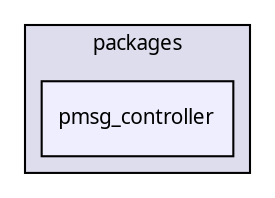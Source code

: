digraph "packages/pmsg/packages/pmsg_controller/" {
  compound=true
  node [ fontsize="10", fontname="FreeSans.ttf"];
  edge [ labelfontsize="10", labelfontname="FreeSans.ttf"];
  subgraph clusterdir_e4d075077eb47cbea9b6c6c0da2ebbc5 {
    graph [ bgcolor="#ddddee", pencolor="black", label="packages" fontname="FreeSans.ttf", fontsize="10", URL="dir_e4d075077eb47cbea9b6c6c0da2ebbc5.html"]
  dir_111bb3ecf18ceedfe1607fb893860e30 [shape=box, label="pmsg_controller", style="filled", fillcolor="#eeeeff", pencolor="black", URL="dir_111bb3ecf18ceedfe1607fb893860e30.html"];
  }
}
